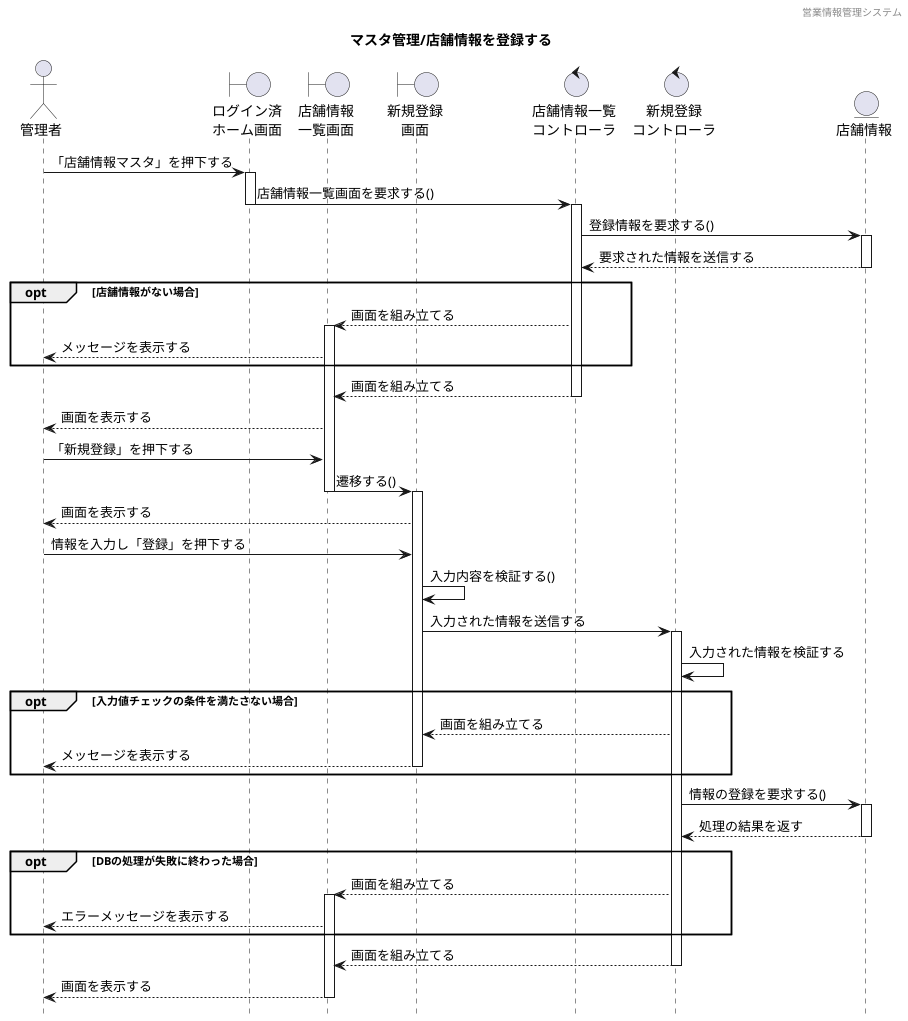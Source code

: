 @startuml ../../images/店舗情報マスタ/店舗情報管理_登録

' 下アイコン除去
hide footbox
' ヘッダー
header 営業情報管理システム
' タイトル
title マスタ管理/店舗情報を登録する


' actor "" as 
actor "管理者" as a1

' boundary "" as 
boundary "ログイン済\nホーム画面" as b1
boundary "店舗情報\n一覧画面" as b2
boundary "新規登録\n画面" as b3

' control "" as 
control "店舗情報一覧\nコントローラ" as c1
control "新規登録\nコントローラ" as c2


' entity "" as
entity "店舗情報" as e1


' ログイン済みホーム画面から一覧表示までのシーケンス
a1 -> b1 : 「店舗情報マスタ」を押下する
activate b1
b1 -> c1 : 店舗情報一覧画面を要求する()
deactivate b1
activate c1
c1 -> e1 : 登録情報を要求する()
activate e1
c1 <-- e1 : 要求された情報を送信する
deactivate e1

' 代替フロー
opt 店舗情報がない場合
b2 <-- c1 : 画面を組み立てる
activate b2
a1 <-- b2 : メッセージを表示する
end

b2 <-- c1 : 画面を組み立てる
deactivate c1
a1 <-- b2 : 画面を表示する
a1 -> b2 : 「新規登録」を押下する
b2 -> b3 : 遷移する()
deactivate b2
activate b3
a1 <-- b3 : 画面を表示する
a1 -> b3 : 情報を入力し「登録」を押下する
b3 -> b3 : 入力内容を検証する()
b3 -> c2 : 入力された情報を送信する
activate c2
c2 -> c2 : 入力された情報を検証する

' 代替フロー
opt 入力値チェックの条件を満たさない場合
b3 <-- c2 : 画面を組み立てる
deactivate c1
a1 <-- b3 : メッセージを表示する
deactivate b3
end


activate c2
c2 -> e1 : 情報の登録を要求する()
activate e1
c2 <-- e1 : 処理の結果を返す
deactivate e1

opt DBの処理が失敗に終わった場合
b2 <-- c2 : 画面を組み立てる
activate b2
a1 <-- b2 : エラーメッセージを表示する
end

deactivate e1
activate c2
b2 <-- c2 : 画面を組み立てる
deactivate c2
a1 <-- b2 : 画面を表示する
deactivate b2



@enduml